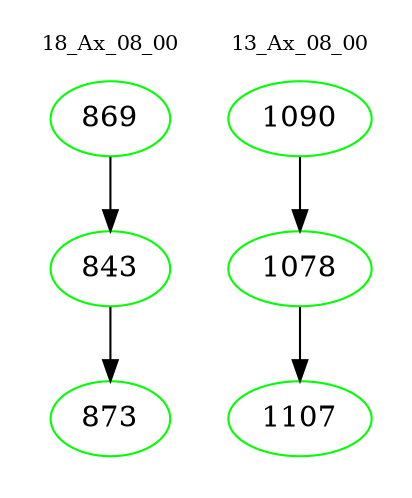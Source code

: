 digraph{
subgraph cluster_0 {
color = white
label = "18_Ax_08_00";
fontsize=10;
T0_869 [label="869", color="green"]
T0_869 -> T0_843 [color="black"]
T0_843 [label="843", color="green"]
T0_843 -> T0_873 [color="black"]
T0_873 [label="873", color="green"]
}
subgraph cluster_1 {
color = white
label = "13_Ax_08_00";
fontsize=10;
T1_1090 [label="1090", color="green"]
T1_1090 -> T1_1078 [color="black"]
T1_1078 [label="1078", color="green"]
T1_1078 -> T1_1107 [color="black"]
T1_1107 [label="1107", color="green"]
}
}
